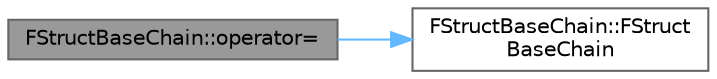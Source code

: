digraph "FStructBaseChain::operator="
{
 // INTERACTIVE_SVG=YES
 // LATEX_PDF_SIZE
  bgcolor="transparent";
  edge [fontname=Helvetica,fontsize=10,labelfontname=Helvetica,labelfontsize=10];
  node [fontname=Helvetica,fontsize=10,shape=box,height=0.2,width=0.4];
  rankdir="LR";
  Node1 [id="Node000001",label="FStructBaseChain::operator=",height=0.2,width=0.4,color="gray40", fillcolor="grey60", style="filled", fontcolor="black",tooltip=" "];
  Node1 -> Node2 [id="edge1_Node000001_Node000002",color="steelblue1",style="solid",tooltip=" "];
  Node2 [id="Node000002",label="FStructBaseChain::FStruct\lBaseChain",height=0.2,width=0.4,color="grey40", fillcolor="white", style="filled",URL="$df/d4c/classFStructBaseChain.html#a2b81265f0742fb71f612b23500504daf",tooltip=" "];
}
